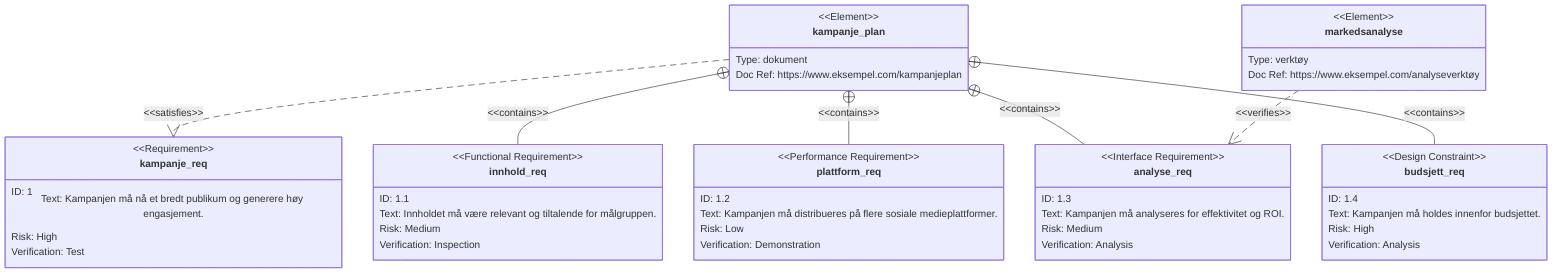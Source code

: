 requirementDiagram
    requirement kampanje_req {
        id: 1
        text: Kampanjen må nå et bredt publikum og generere høy engasjement.
        risk: high
        verifymethod: test
    }

    functionalRequirement innhold_req {
        id: 1.1
        text: Innholdet må være relevant og tiltalende for målgruppen.
        risk: medium
        verifymethod: inspection
    }

    performanceRequirement plattform_req {
        id: 1.2
        text: Kampanjen må distribueres på flere sosiale medieplattformer.
        risk: low
        verifymethod: demonstration
    }

    interfaceRequirement analyse_req {
        id: 1.3
        text: Kampanjen må analyseres for effektivitet og ROI.
        risk: medium
        verifymethod: analysis
    }

    designConstraint budsjett_req {
        id: 1.4
        text: Kampanjen må holdes innenfor budsjettet.
        risk: high
        verifymethod: analysis
    }

    element kampanje_plan {
        type: dokument
        docref: "https://www.eksempel.com/kampanjeplan"
    }

    element markedsanalyse {
        type: verktøy
        docref: "https://www.eksempel.com/analyseverktøy"
    }

    kampanje_plan - satisfies -> kampanje_req
    kampanje_plan - contains -> innhold_req
    kampanje_plan - contains -> plattform_req
    kampanje_plan - contains -> analyse_req
    kampanje_plan - contains -> budsjett_req
    markedsanalyse - verifies -> analyse_req
